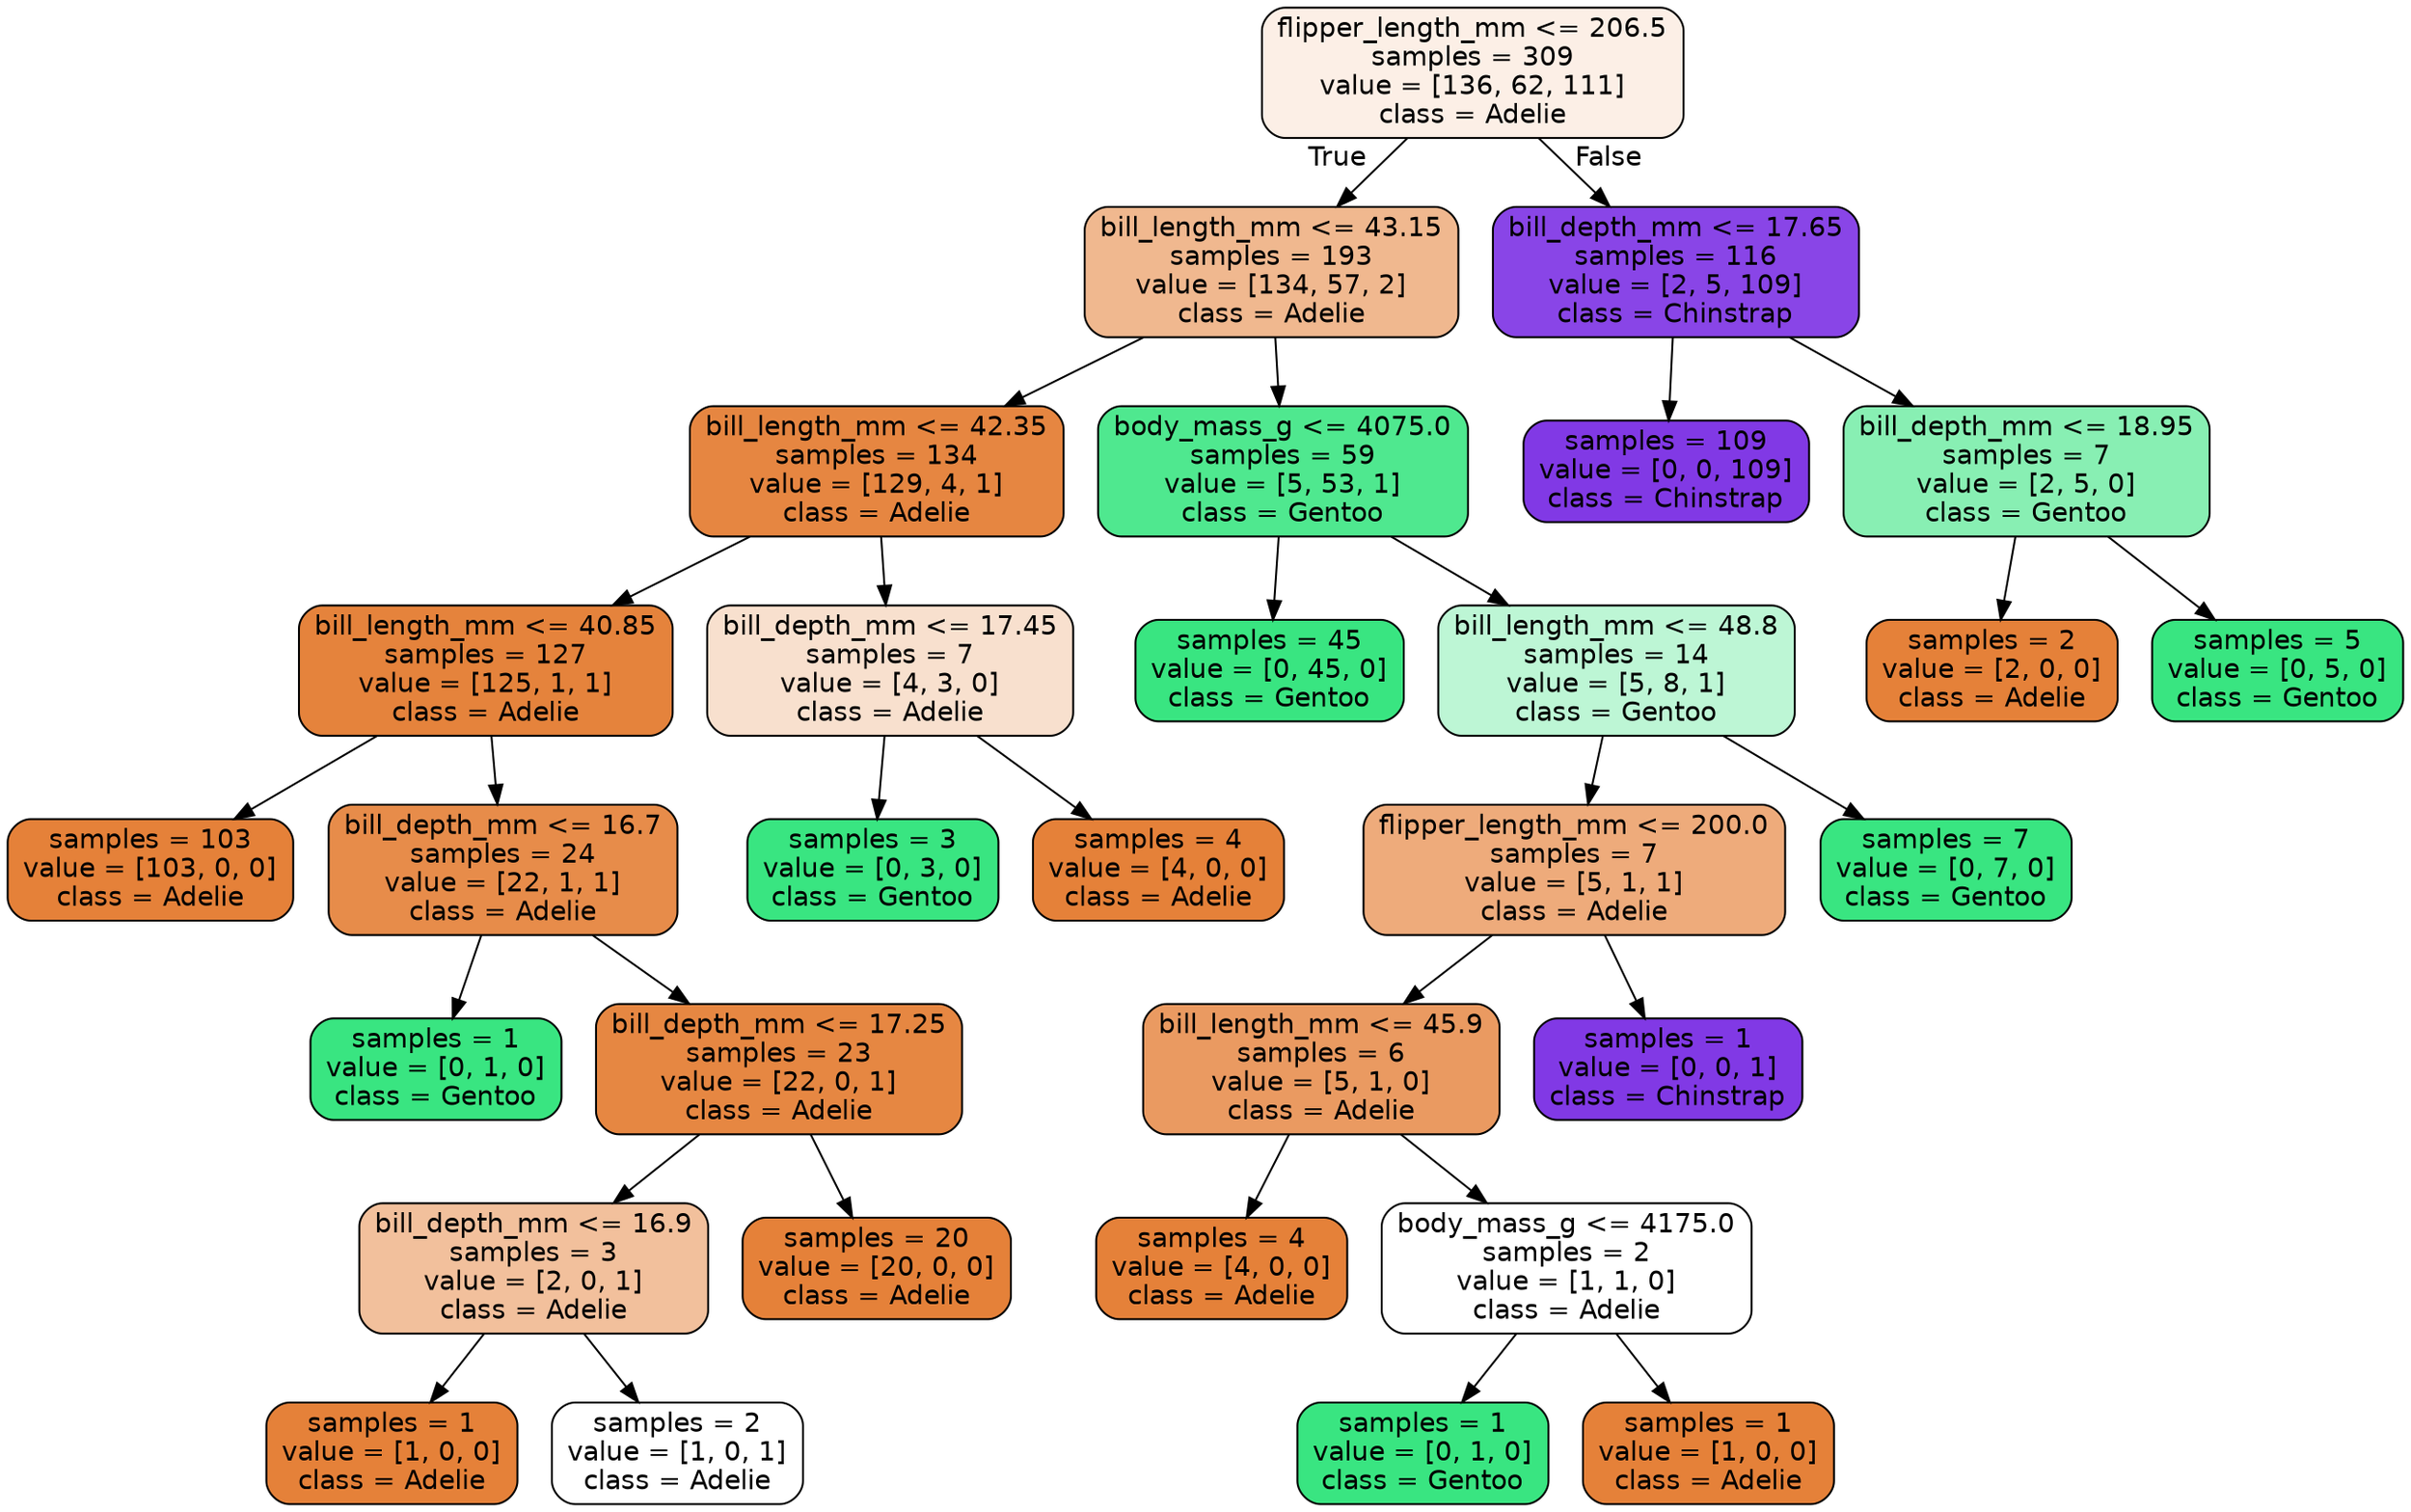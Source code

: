 digraph Tree {
node [shape=box, style="filled, rounded", color="black", fontname="helvetica"] ;
edge [fontname="helvetica"] ;
0 [label="flipper_length_mm <= 206.5\nsamples = 309\nvalue = [136, 62, 111]\nclass = Adelie", fillcolor="#fcefe6"] ;
1 [label="bill_length_mm <= 43.15\nsamples = 193\nvalue = [134, 57, 2]\nclass = Adelie", fillcolor="#f0b88f"] ;
0 -> 1 [labeldistance=2.5, labelangle=45, headlabel="True"] ;
2 [label="bill_length_mm <= 42.35\nsamples = 134\nvalue = [129, 4, 1]\nclass = Adelie", fillcolor="#e68641"] ;
1 -> 2 ;
3 [label="bill_length_mm <= 40.85\nsamples = 127\nvalue = [125, 1, 1]\nclass = Adelie", fillcolor="#e5833c"] ;
2 -> 3 ;
4 [label="samples = 103\nvalue = [103, 0, 0]\nclass = Adelie", fillcolor="#e58139"] ;
3 -> 4 ;
5 [label="bill_depth_mm <= 16.7\nsamples = 24\nvalue = [22, 1, 1]\nclass = Adelie", fillcolor="#e78c4a"] ;
3 -> 5 ;
6 [label="samples = 1\nvalue = [0, 1, 0]\nclass = Gentoo", fillcolor="#39e581"] ;
5 -> 6 ;
7 [label="bill_depth_mm <= 17.25\nsamples = 23\nvalue = [22, 0, 1]\nclass = Adelie", fillcolor="#e68742"] ;
5 -> 7 ;
8 [label="bill_depth_mm <= 16.9\nsamples = 3\nvalue = [2, 0, 1]\nclass = Adelie", fillcolor="#f2c09c"] ;
7 -> 8 ;
9 [label="samples = 1\nvalue = [1, 0, 0]\nclass = Adelie", fillcolor="#e58139"] ;
8 -> 9 ;
10 [label="samples = 2\nvalue = [1, 0, 1]\nclass = Adelie", fillcolor="#ffffff"] ;
8 -> 10 ;
11 [label="samples = 20\nvalue = [20, 0, 0]\nclass = Adelie", fillcolor="#e58139"] ;
7 -> 11 ;
12 [label="bill_depth_mm <= 17.45\nsamples = 7\nvalue = [4, 3, 0]\nclass = Adelie", fillcolor="#f8e0ce"] ;
2 -> 12 ;
13 [label="samples = 3\nvalue = [0, 3, 0]\nclass = Gentoo", fillcolor="#39e581"] ;
12 -> 13 ;
14 [label="samples = 4\nvalue = [4, 0, 0]\nclass = Adelie", fillcolor="#e58139"] ;
12 -> 14 ;
15 [label="body_mass_g <= 4075.0\nsamples = 59\nvalue = [5, 53, 1]\nclass = Gentoo", fillcolor="#4fe88f"] ;
1 -> 15 ;
16 [label="samples = 45\nvalue = [0, 45, 0]\nclass = Gentoo", fillcolor="#39e581"] ;
15 -> 16 ;
17 [label="bill_length_mm <= 48.8\nsamples = 14\nvalue = [5, 8, 1]\nclass = Gentoo", fillcolor="#bdf6d5"] ;
15 -> 17 ;
18 [label="flipper_length_mm <= 200.0\nsamples = 7\nvalue = [5, 1, 1]\nclass = Adelie", fillcolor="#eeab7b"] ;
17 -> 18 ;
19 [label="bill_length_mm <= 45.9\nsamples = 6\nvalue = [5, 1, 0]\nclass = Adelie", fillcolor="#ea9a61"] ;
18 -> 19 ;
20 [label="samples = 4\nvalue = [4, 0, 0]\nclass = Adelie", fillcolor="#e58139"] ;
19 -> 20 ;
21 [label="body_mass_g <= 4175.0\nsamples = 2\nvalue = [1, 1, 0]\nclass = Adelie", fillcolor="#ffffff"] ;
19 -> 21 ;
22 [label="samples = 1\nvalue = [0, 1, 0]\nclass = Gentoo", fillcolor="#39e581"] ;
21 -> 22 ;
23 [label="samples = 1\nvalue = [1, 0, 0]\nclass = Adelie", fillcolor="#e58139"] ;
21 -> 23 ;
24 [label="samples = 1\nvalue = [0, 0, 1]\nclass = Chinstrap", fillcolor="#8139e5"] ;
18 -> 24 ;
25 [label="samples = 7\nvalue = [0, 7, 0]\nclass = Gentoo", fillcolor="#39e581"] ;
17 -> 25 ;
26 [label="bill_depth_mm <= 17.65\nsamples = 116\nvalue = [2, 5, 109]\nclass = Chinstrap", fillcolor="#8945e7"] ;
0 -> 26 [labeldistance=2.5, labelangle=-45, headlabel="False"] ;
27 [label="samples = 109\nvalue = [0, 0, 109]\nclass = Chinstrap", fillcolor="#8139e5"] ;
26 -> 27 ;
28 [label="bill_depth_mm <= 18.95\nsamples = 7\nvalue = [2, 5, 0]\nclass = Gentoo", fillcolor="#88efb3"] ;
26 -> 28 ;
29 [label="samples = 2\nvalue = [2, 0, 0]\nclass = Adelie", fillcolor="#e58139"] ;
28 -> 29 ;
30 [label="samples = 5\nvalue = [0, 5, 0]\nclass = Gentoo", fillcolor="#39e581"] ;
28 -> 30 ;
}